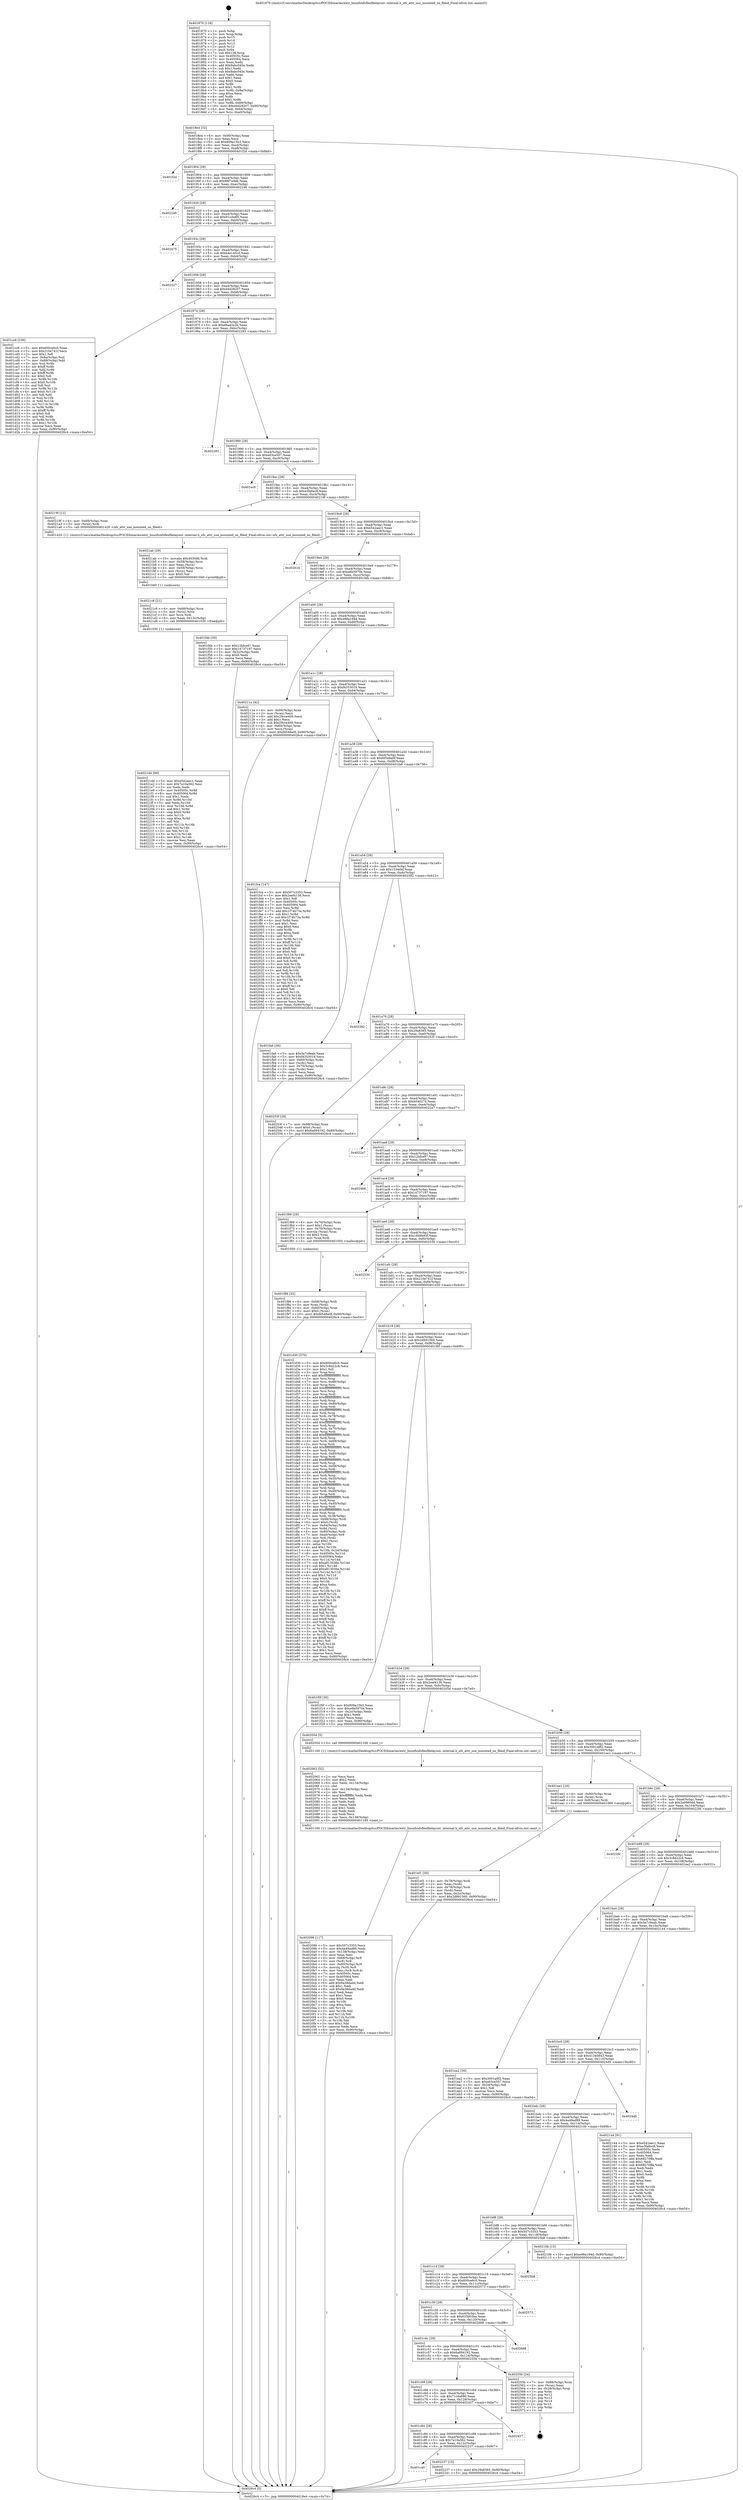digraph "0x401870" {
  label = "0x401870 (/mnt/c/Users/mathe/Desktop/tcc/POCII/binaries/extr_linuxfsnfsflexfilelayout..internal.h_nfs_attr_use_mounted_on_fileid_Final-ollvm.out::main(0))"
  labelloc = "t"
  node[shape=record]

  Entry [label="",width=0.3,height=0.3,shape=circle,fillcolor=black,style=filled]
  "0x4018e4" [label="{
     0x4018e4 [32]\l
     | [instrs]\l
     &nbsp;&nbsp;0x4018e4 \<+6\>: mov -0x90(%rbp),%eax\l
     &nbsp;&nbsp;0x4018ea \<+2\>: mov %eax,%ecx\l
     &nbsp;&nbsp;0x4018ec \<+6\>: sub $0x809a15b3,%ecx\l
     &nbsp;&nbsp;0x4018f2 \<+6\>: mov %eax,-0xa4(%rbp)\l
     &nbsp;&nbsp;0x4018f8 \<+6\>: mov %ecx,-0xa8(%rbp)\l
     &nbsp;&nbsp;0x4018fe \<+6\>: je 0000000000401f2d \<main+0x6bd\>\l
  }"]
  "0x401f2d" [label="{
     0x401f2d\l
  }", style=dashed]
  "0x401904" [label="{
     0x401904 [28]\l
     | [instrs]\l
     &nbsp;&nbsp;0x401904 \<+5\>: jmp 0000000000401909 \<main+0x99\>\l
     &nbsp;&nbsp;0x401909 \<+6\>: mov -0xa4(%rbp),%eax\l
     &nbsp;&nbsp;0x40190f \<+5\>: sub $0x88f7e9eb,%eax\l
     &nbsp;&nbsp;0x401914 \<+6\>: mov %eax,-0xac(%rbp)\l
     &nbsp;&nbsp;0x40191a \<+6\>: je 0000000000402246 \<main+0x9d6\>\l
  }"]
  Exit [label="",width=0.3,height=0.3,shape=circle,fillcolor=black,style=filled,peripheries=2]
  "0x402246" [label="{
     0x402246\l
  }", style=dashed]
  "0x401920" [label="{
     0x401920 [28]\l
     | [instrs]\l
     &nbsp;&nbsp;0x401920 \<+5\>: jmp 0000000000401925 \<main+0xb5\>\l
     &nbsp;&nbsp;0x401925 \<+6\>: mov -0xa4(%rbp),%eax\l
     &nbsp;&nbsp;0x40192b \<+5\>: sub $0x91ccbdf5,%eax\l
     &nbsp;&nbsp;0x401930 \<+6\>: mov %eax,-0xb0(%rbp)\l
     &nbsp;&nbsp;0x401936 \<+6\>: je 0000000000402475 \<main+0xc05\>\l
  }"]
  "0x401ca0" [label="{
     0x401ca0\l
  }", style=dashed]
  "0x402475" [label="{
     0x402475\l
  }", style=dashed]
  "0x40193c" [label="{
     0x40193c [28]\l
     | [instrs]\l
     &nbsp;&nbsp;0x40193c \<+5\>: jmp 0000000000401941 \<main+0xd1\>\l
     &nbsp;&nbsp;0x401941 \<+6\>: mov -0xa4(%rbp),%eax\l
     &nbsp;&nbsp;0x401947 \<+5\>: sub $0xb4e145cd,%eax\l
     &nbsp;&nbsp;0x40194c \<+6\>: mov %eax,-0xb4(%rbp)\l
     &nbsp;&nbsp;0x401952 \<+6\>: je 0000000000402327 \<main+0xab7\>\l
  }"]
  "0x402237" [label="{
     0x402237 [15]\l
     | [instrs]\l
     &nbsp;&nbsp;0x402237 \<+10\>: movl $0x29a8365,-0x90(%rbp)\l
     &nbsp;&nbsp;0x402241 \<+5\>: jmp 00000000004026c4 \<main+0xe54\>\l
  }"]
  "0x402327" [label="{
     0x402327\l
  }", style=dashed]
  "0x401958" [label="{
     0x401958 [28]\l
     | [instrs]\l
     &nbsp;&nbsp;0x401958 \<+5\>: jmp 000000000040195d \<main+0xed\>\l
     &nbsp;&nbsp;0x40195d \<+6\>: mov -0xa4(%rbp),%eax\l
     &nbsp;&nbsp;0x401963 \<+5\>: sub $0xd4d28207,%eax\l
     &nbsp;&nbsp;0x401968 \<+6\>: mov %eax,-0xb8(%rbp)\l
     &nbsp;&nbsp;0x40196e \<+6\>: je 0000000000401cc6 \<main+0x456\>\l
  }"]
  "0x401c84" [label="{
     0x401c84 [28]\l
     | [instrs]\l
     &nbsp;&nbsp;0x401c84 \<+5\>: jmp 0000000000401c89 \<main+0x419\>\l
     &nbsp;&nbsp;0x401c89 \<+6\>: mov -0xa4(%rbp),%eax\l
     &nbsp;&nbsp;0x401c8f \<+5\>: sub $0x7a10a562,%eax\l
     &nbsp;&nbsp;0x401c94 \<+6\>: mov %eax,-0x12c(%rbp)\l
     &nbsp;&nbsp;0x401c9a \<+6\>: je 0000000000402237 \<main+0x9c7\>\l
  }"]
  "0x401cc6" [label="{
     0x401cc6 [106]\l
     | [instrs]\l
     &nbsp;&nbsp;0x401cc6 \<+5\>: mov $0x600ce6c0,%eax\l
     &nbsp;&nbsp;0x401ccb \<+5\>: mov $0x210e741f,%ecx\l
     &nbsp;&nbsp;0x401cd0 \<+2\>: mov $0x1,%dl\l
     &nbsp;&nbsp;0x401cd2 \<+7\>: mov -0x8a(%rbp),%sil\l
     &nbsp;&nbsp;0x401cd9 \<+7\>: mov -0x89(%rbp),%dil\l
     &nbsp;&nbsp;0x401ce0 \<+3\>: mov %sil,%r8b\l
     &nbsp;&nbsp;0x401ce3 \<+4\>: xor $0xff,%r8b\l
     &nbsp;&nbsp;0x401ce7 \<+3\>: mov %dil,%r9b\l
     &nbsp;&nbsp;0x401cea \<+4\>: xor $0xff,%r9b\l
     &nbsp;&nbsp;0x401cee \<+3\>: xor $0x0,%dl\l
     &nbsp;&nbsp;0x401cf1 \<+3\>: mov %r8b,%r10b\l
     &nbsp;&nbsp;0x401cf4 \<+4\>: and $0x0,%r10b\l
     &nbsp;&nbsp;0x401cf8 \<+3\>: and %dl,%sil\l
     &nbsp;&nbsp;0x401cfb \<+3\>: mov %r9b,%r11b\l
     &nbsp;&nbsp;0x401cfe \<+4\>: and $0x0,%r11b\l
     &nbsp;&nbsp;0x401d02 \<+3\>: and %dl,%dil\l
     &nbsp;&nbsp;0x401d05 \<+3\>: or %sil,%r10b\l
     &nbsp;&nbsp;0x401d08 \<+3\>: or %dil,%r11b\l
     &nbsp;&nbsp;0x401d0b \<+3\>: xor %r11b,%r10b\l
     &nbsp;&nbsp;0x401d0e \<+3\>: or %r9b,%r8b\l
     &nbsp;&nbsp;0x401d11 \<+4\>: xor $0xff,%r8b\l
     &nbsp;&nbsp;0x401d15 \<+3\>: or $0x0,%dl\l
     &nbsp;&nbsp;0x401d18 \<+3\>: and %dl,%r8b\l
     &nbsp;&nbsp;0x401d1b \<+3\>: or %r8b,%r10b\l
     &nbsp;&nbsp;0x401d1e \<+4\>: test $0x1,%r10b\l
     &nbsp;&nbsp;0x401d22 \<+3\>: cmovne %ecx,%eax\l
     &nbsp;&nbsp;0x401d25 \<+6\>: mov %eax,-0x90(%rbp)\l
     &nbsp;&nbsp;0x401d2b \<+5\>: jmp 00000000004026c4 \<main+0xe54\>\l
  }"]
  "0x401974" [label="{
     0x401974 [28]\l
     | [instrs]\l
     &nbsp;&nbsp;0x401974 \<+5\>: jmp 0000000000401979 \<main+0x109\>\l
     &nbsp;&nbsp;0x401979 \<+6\>: mov -0xa4(%rbp),%eax\l
     &nbsp;&nbsp;0x40197f \<+5\>: sub $0xd8ad2e2b,%eax\l
     &nbsp;&nbsp;0x401984 \<+6\>: mov %eax,-0xbc(%rbp)\l
     &nbsp;&nbsp;0x40198a \<+6\>: je 0000000000402283 \<main+0xa13\>\l
  }"]
  "0x4026c4" [label="{
     0x4026c4 [5]\l
     | [instrs]\l
     &nbsp;&nbsp;0x4026c4 \<+5\>: jmp 00000000004018e4 \<main+0x74\>\l
  }"]
  "0x401870" [label="{
     0x401870 [116]\l
     | [instrs]\l
     &nbsp;&nbsp;0x401870 \<+1\>: push %rbp\l
     &nbsp;&nbsp;0x401871 \<+3\>: mov %rsp,%rbp\l
     &nbsp;&nbsp;0x401874 \<+2\>: push %r15\l
     &nbsp;&nbsp;0x401876 \<+2\>: push %r14\l
     &nbsp;&nbsp;0x401878 \<+2\>: push %r13\l
     &nbsp;&nbsp;0x40187a \<+2\>: push %r12\l
     &nbsp;&nbsp;0x40187c \<+1\>: push %rbx\l
     &nbsp;&nbsp;0x40187d \<+7\>: sub $0x138,%rsp\l
     &nbsp;&nbsp;0x401884 \<+7\>: mov 0x40505c,%eax\l
     &nbsp;&nbsp;0x40188b \<+7\>: mov 0x405064,%ecx\l
     &nbsp;&nbsp;0x401892 \<+2\>: mov %eax,%edx\l
     &nbsp;&nbsp;0x401894 \<+6\>: add $0x9abc045e,%edx\l
     &nbsp;&nbsp;0x40189a \<+3\>: sub $0x1,%edx\l
     &nbsp;&nbsp;0x40189d \<+6\>: sub $0x9abc045e,%edx\l
     &nbsp;&nbsp;0x4018a3 \<+3\>: imul %edx,%eax\l
     &nbsp;&nbsp;0x4018a6 \<+3\>: and $0x1,%eax\l
     &nbsp;&nbsp;0x4018a9 \<+3\>: cmp $0x0,%eax\l
     &nbsp;&nbsp;0x4018ac \<+4\>: sete %r8b\l
     &nbsp;&nbsp;0x4018b0 \<+4\>: and $0x1,%r8b\l
     &nbsp;&nbsp;0x4018b4 \<+7\>: mov %r8b,-0x8a(%rbp)\l
     &nbsp;&nbsp;0x4018bb \<+3\>: cmp $0xa,%ecx\l
     &nbsp;&nbsp;0x4018be \<+4\>: setl %r8b\l
     &nbsp;&nbsp;0x4018c2 \<+4\>: and $0x1,%r8b\l
     &nbsp;&nbsp;0x4018c6 \<+7\>: mov %r8b,-0x89(%rbp)\l
     &nbsp;&nbsp;0x4018cd \<+10\>: movl $0xd4d28207,-0x90(%rbp)\l
     &nbsp;&nbsp;0x4018d7 \<+6\>: mov %edi,-0x94(%rbp)\l
     &nbsp;&nbsp;0x4018dd \<+7\>: mov %rsi,-0xa0(%rbp)\l
  }"]
  "0x402457" [label="{
     0x402457\l
  }", style=dashed]
  "0x402283" [label="{
     0x402283\l
  }", style=dashed]
  "0x401990" [label="{
     0x401990 [28]\l
     | [instrs]\l
     &nbsp;&nbsp;0x401990 \<+5\>: jmp 0000000000401995 \<main+0x125\>\l
     &nbsp;&nbsp;0x401995 \<+6\>: mov -0xa4(%rbp),%eax\l
     &nbsp;&nbsp;0x40199b \<+5\>: sub $0xe03ce507,%eax\l
     &nbsp;&nbsp;0x4019a0 \<+6\>: mov %eax,-0xc0(%rbp)\l
     &nbsp;&nbsp;0x4019a6 \<+6\>: je 0000000000401ec0 \<main+0x650\>\l
  }"]
  "0x401c68" [label="{
     0x401c68 [28]\l
     | [instrs]\l
     &nbsp;&nbsp;0x401c68 \<+5\>: jmp 0000000000401c6d \<main+0x3fd\>\l
     &nbsp;&nbsp;0x401c6d \<+6\>: mov -0xa4(%rbp),%eax\l
     &nbsp;&nbsp;0x401c73 \<+5\>: sub $0x71cda690,%eax\l
     &nbsp;&nbsp;0x401c78 \<+6\>: mov %eax,-0x128(%rbp)\l
     &nbsp;&nbsp;0x401c7e \<+6\>: je 0000000000402457 \<main+0xbe7\>\l
  }"]
  "0x401ec0" [label="{
     0x401ec0\l
  }", style=dashed]
  "0x4019ac" [label="{
     0x4019ac [28]\l
     | [instrs]\l
     &nbsp;&nbsp;0x4019ac \<+5\>: jmp 00000000004019b1 \<main+0x141\>\l
     &nbsp;&nbsp;0x4019b1 \<+6\>: mov -0xa4(%rbp),%eax\l
     &nbsp;&nbsp;0x4019b7 \<+5\>: sub $0xe3fa6ec8,%eax\l
     &nbsp;&nbsp;0x4019bc \<+6\>: mov %eax,-0xc4(%rbp)\l
     &nbsp;&nbsp;0x4019c2 \<+6\>: je 000000000040219f \<main+0x92f\>\l
  }"]
  "0x40255b" [label="{
     0x40255b [24]\l
     | [instrs]\l
     &nbsp;&nbsp;0x40255b \<+7\>: mov -0x88(%rbp),%rax\l
     &nbsp;&nbsp;0x402562 \<+2\>: mov (%rax),%eax\l
     &nbsp;&nbsp;0x402564 \<+4\>: lea -0x28(%rbp),%rsp\l
     &nbsp;&nbsp;0x402568 \<+1\>: pop %rbx\l
     &nbsp;&nbsp;0x402569 \<+2\>: pop %r12\l
     &nbsp;&nbsp;0x40256b \<+2\>: pop %r13\l
     &nbsp;&nbsp;0x40256d \<+2\>: pop %r14\l
     &nbsp;&nbsp;0x40256f \<+2\>: pop %r15\l
     &nbsp;&nbsp;0x402571 \<+1\>: pop %rbp\l
     &nbsp;&nbsp;0x402572 \<+1\>: ret\l
  }"]
  "0x40219f" [label="{
     0x40219f [12]\l
     | [instrs]\l
     &nbsp;&nbsp;0x40219f \<+4\>: mov -0x68(%rbp),%rax\l
     &nbsp;&nbsp;0x4021a3 \<+3\>: mov (%rax),%rdi\l
     &nbsp;&nbsp;0x4021a6 \<+5\>: call 0000000000401420 \<nfs_attr_use_mounted_on_fileid\>\l
     | [calls]\l
     &nbsp;&nbsp;0x401420 \{1\} (/mnt/c/Users/mathe/Desktop/tcc/POCII/binaries/extr_linuxfsnfsflexfilelayout..internal.h_nfs_attr_use_mounted_on_fileid_Final-ollvm.out::nfs_attr_use_mounted_on_fileid)\l
  }"]
  "0x4019c8" [label="{
     0x4019c8 [28]\l
     | [instrs]\l
     &nbsp;&nbsp;0x4019c8 \<+5\>: jmp 00000000004019cd \<main+0x15d\>\l
     &nbsp;&nbsp;0x4019cd \<+6\>: mov -0xa4(%rbp),%eax\l
     &nbsp;&nbsp;0x4019d3 \<+5\>: sub $0xe542aec1,%eax\l
     &nbsp;&nbsp;0x4019d8 \<+6\>: mov %eax,-0xc8(%rbp)\l
     &nbsp;&nbsp;0x4019de \<+6\>: je 000000000040261b \<main+0xdab\>\l
  }"]
  "0x401c4c" [label="{
     0x401c4c [28]\l
     | [instrs]\l
     &nbsp;&nbsp;0x401c4c \<+5\>: jmp 0000000000401c51 \<main+0x3e1\>\l
     &nbsp;&nbsp;0x401c51 \<+6\>: mov -0xa4(%rbp),%eax\l
     &nbsp;&nbsp;0x401c57 \<+5\>: sub $0x6a694192,%eax\l
     &nbsp;&nbsp;0x401c5c \<+6\>: mov %eax,-0x124(%rbp)\l
     &nbsp;&nbsp;0x401c62 \<+6\>: je 000000000040255b \<main+0xceb\>\l
  }"]
  "0x40261b" [label="{
     0x40261b\l
  }", style=dashed]
  "0x4019e4" [label="{
     0x4019e4 [28]\l
     | [instrs]\l
     &nbsp;&nbsp;0x4019e4 \<+5\>: jmp 00000000004019e9 \<main+0x179\>\l
     &nbsp;&nbsp;0x4019e9 \<+6\>: mov -0xa4(%rbp),%eax\l
     &nbsp;&nbsp;0x4019ef \<+5\>: sub $0xe6b5970e,%eax\l
     &nbsp;&nbsp;0x4019f4 \<+6\>: mov %eax,-0xcc(%rbp)\l
     &nbsp;&nbsp;0x4019fa \<+6\>: je 0000000000401f4b \<main+0x6db\>\l
  }"]
  "0x402668" [label="{
     0x402668\l
  }", style=dashed]
  "0x401f4b" [label="{
     0x401f4b [30]\l
     | [instrs]\l
     &nbsp;&nbsp;0x401f4b \<+5\>: mov $0x12bfce97,%eax\l
     &nbsp;&nbsp;0x401f50 \<+5\>: mov $0x14737197,%ecx\l
     &nbsp;&nbsp;0x401f55 \<+3\>: mov -0x2c(%rbp),%edx\l
     &nbsp;&nbsp;0x401f58 \<+3\>: cmp $0x0,%edx\l
     &nbsp;&nbsp;0x401f5b \<+3\>: cmove %ecx,%eax\l
     &nbsp;&nbsp;0x401f5e \<+6\>: mov %eax,-0x90(%rbp)\l
     &nbsp;&nbsp;0x401f64 \<+5\>: jmp 00000000004026c4 \<main+0xe54\>\l
  }"]
  "0x401a00" [label="{
     0x401a00 [28]\l
     | [instrs]\l
     &nbsp;&nbsp;0x401a00 \<+5\>: jmp 0000000000401a05 \<main+0x195\>\l
     &nbsp;&nbsp;0x401a05 \<+6\>: mov -0xa4(%rbp),%eax\l
     &nbsp;&nbsp;0x401a0b \<+5\>: sub $0xe98a194d,%eax\l
     &nbsp;&nbsp;0x401a10 \<+6\>: mov %eax,-0xd0(%rbp)\l
     &nbsp;&nbsp;0x401a16 \<+6\>: je 000000000040211a \<main+0x8aa\>\l
  }"]
  "0x401c30" [label="{
     0x401c30 [28]\l
     | [instrs]\l
     &nbsp;&nbsp;0x401c30 \<+5\>: jmp 0000000000401c35 \<main+0x3c5\>\l
     &nbsp;&nbsp;0x401c35 \<+6\>: mov -0xa4(%rbp),%eax\l
     &nbsp;&nbsp;0x401c3b \<+5\>: sub $0x633d03ea,%eax\l
     &nbsp;&nbsp;0x401c40 \<+6\>: mov %eax,-0x120(%rbp)\l
     &nbsp;&nbsp;0x401c46 \<+6\>: je 0000000000402668 \<main+0xdf8\>\l
  }"]
  "0x40211a" [label="{
     0x40211a [42]\l
     | [instrs]\l
     &nbsp;&nbsp;0x40211a \<+4\>: mov -0x60(%rbp),%rax\l
     &nbsp;&nbsp;0x40211e \<+2\>: mov (%rax),%ecx\l
     &nbsp;&nbsp;0x402120 \<+6\>: add $0x29cce409,%ecx\l
     &nbsp;&nbsp;0x402126 \<+3\>: add $0x1,%ecx\l
     &nbsp;&nbsp;0x402129 \<+6\>: sub $0x29cce409,%ecx\l
     &nbsp;&nbsp;0x40212f \<+4\>: mov -0x60(%rbp),%rax\l
     &nbsp;&nbsp;0x402133 \<+2\>: mov %ecx,(%rax)\l
     &nbsp;&nbsp;0x402135 \<+10\>: movl $0xfd548a0f,-0x90(%rbp)\l
     &nbsp;&nbsp;0x40213f \<+5\>: jmp 00000000004026c4 \<main+0xe54\>\l
  }"]
  "0x401a1c" [label="{
     0x401a1c [28]\l
     | [instrs]\l
     &nbsp;&nbsp;0x401a1c \<+5\>: jmp 0000000000401a21 \<main+0x1b1\>\l
     &nbsp;&nbsp;0x401a21 \<+6\>: mov -0xa4(%rbp),%eax\l
     &nbsp;&nbsp;0x401a27 \<+5\>: sub $0xf4353019,%eax\l
     &nbsp;&nbsp;0x401a2c \<+6\>: mov %eax,-0xd4(%rbp)\l
     &nbsp;&nbsp;0x401a32 \<+6\>: je 0000000000401fca \<main+0x75a\>\l
  }"]
  "0x402573" [label="{
     0x402573\l
  }", style=dashed]
  "0x401fca" [label="{
     0x401fca [147]\l
     | [instrs]\l
     &nbsp;&nbsp;0x401fca \<+5\>: mov $0x507c3353,%eax\l
     &nbsp;&nbsp;0x401fcf \<+5\>: mov $0x2eef4136,%ecx\l
     &nbsp;&nbsp;0x401fd4 \<+2\>: mov $0x1,%dl\l
     &nbsp;&nbsp;0x401fd6 \<+7\>: mov 0x40505c,%esi\l
     &nbsp;&nbsp;0x401fdd \<+7\>: mov 0x405064,%edi\l
     &nbsp;&nbsp;0x401fe4 \<+3\>: mov %esi,%r8d\l
     &nbsp;&nbsp;0x401fe7 \<+7\>: add $0x1f74b73a,%r8d\l
     &nbsp;&nbsp;0x401fee \<+4\>: sub $0x1,%r8d\l
     &nbsp;&nbsp;0x401ff2 \<+7\>: sub $0x1f74b73a,%r8d\l
     &nbsp;&nbsp;0x401ff9 \<+4\>: imul %r8d,%esi\l
     &nbsp;&nbsp;0x401ffd \<+3\>: and $0x1,%esi\l
     &nbsp;&nbsp;0x402000 \<+3\>: cmp $0x0,%esi\l
     &nbsp;&nbsp;0x402003 \<+4\>: sete %r9b\l
     &nbsp;&nbsp;0x402007 \<+3\>: cmp $0xa,%edi\l
     &nbsp;&nbsp;0x40200a \<+4\>: setl %r10b\l
     &nbsp;&nbsp;0x40200e \<+3\>: mov %r9b,%r11b\l
     &nbsp;&nbsp;0x402011 \<+4\>: xor $0xff,%r11b\l
     &nbsp;&nbsp;0x402015 \<+3\>: mov %r10b,%bl\l
     &nbsp;&nbsp;0x402018 \<+3\>: xor $0xff,%bl\l
     &nbsp;&nbsp;0x40201b \<+3\>: xor $0x0,%dl\l
     &nbsp;&nbsp;0x40201e \<+3\>: mov %r11b,%r14b\l
     &nbsp;&nbsp;0x402021 \<+4\>: and $0x0,%r14b\l
     &nbsp;&nbsp;0x402025 \<+3\>: and %dl,%r9b\l
     &nbsp;&nbsp;0x402028 \<+3\>: mov %bl,%r15b\l
     &nbsp;&nbsp;0x40202b \<+4\>: and $0x0,%r15b\l
     &nbsp;&nbsp;0x40202f \<+3\>: and %dl,%r10b\l
     &nbsp;&nbsp;0x402032 \<+3\>: or %r9b,%r14b\l
     &nbsp;&nbsp;0x402035 \<+3\>: or %r10b,%r15b\l
     &nbsp;&nbsp;0x402038 \<+3\>: xor %r15b,%r14b\l
     &nbsp;&nbsp;0x40203b \<+3\>: or %bl,%r11b\l
     &nbsp;&nbsp;0x40203e \<+4\>: xor $0xff,%r11b\l
     &nbsp;&nbsp;0x402042 \<+3\>: or $0x0,%dl\l
     &nbsp;&nbsp;0x402045 \<+3\>: and %dl,%r11b\l
     &nbsp;&nbsp;0x402048 \<+3\>: or %r11b,%r14b\l
     &nbsp;&nbsp;0x40204b \<+4\>: test $0x1,%r14b\l
     &nbsp;&nbsp;0x40204f \<+3\>: cmovne %ecx,%eax\l
     &nbsp;&nbsp;0x402052 \<+6\>: mov %eax,-0x90(%rbp)\l
     &nbsp;&nbsp;0x402058 \<+5\>: jmp 00000000004026c4 \<main+0xe54\>\l
  }"]
  "0x401a38" [label="{
     0x401a38 [28]\l
     | [instrs]\l
     &nbsp;&nbsp;0x401a38 \<+5\>: jmp 0000000000401a3d \<main+0x1cd\>\l
     &nbsp;&nbsp;0x401a3d \<+6\>: mov -0xa4(%rbp),%eax\l
     &nbsp;&nbsp;0x401a43 \<+5\>: sub $0xfd548a0f,%eax\l
     &nbsp;&nbsp;0x401a48 \<+6\>: mov %eax,-0xd8(%rbp)\l
     &nbsp;&nbsp;0x401a4e \<+6\>: je 0000000000401fa6 \<main+0x736\>\l
  }"]
  "0x401c14" [label="{
     0x401c14 [28]\l
     | [instrs]\l
     &nbsp;&nbsp;0x401c14 \<+5\>: jmp 0000000000401c19 \<main+0x3a9\>\l
     &nbsp;&nbsp;0x401c19 \<+6\>: mov -0xa4(%rbp),%eax\l
     &nbsp;&nbsp;0x401c1f \<+5\>: sub $0x600ce6c0,%eax\l
     &nbsp;&nbsp;0x401c24 \<+6\>: mov %eax,-0x11c(%rbp)\l
     &nbsp;&nbsp;0x401c2a \<+6\>: je 0000000000402573 \<main+0xd03\>\l
  }"]
  "0x401fa6" [label="{
     0x401fa6 [36]\l
     | [instrs]\l
     &nbsp;&nbsp;0x401fa6 \<+5\>: mov $0x3e7c9eab,%eax\l
     &nbsp;&nbsp;0x401fab \<+5\>: mov $0xf4353019,%ecx\l
     &nbsp;&nbsp;0x401fb0 \<+4\>: mov -0x60(%rbp),%rdx\l
     &nbsp;&nbsp;0x401fb4 \<+2\>: mov (%rdx),%esi\l
     &nbsp;&nbsp;0x401fb6 \<+4\>: mov -0x70(%rbp),%rdx\l
     &nbsp;&nbsp;0x401fba \<+2\>: cmp (%rdx),%esi\l
     &nbsp;&nbsp;0x401fbc \<+3\>: cmovl %ecx,%eax\l
     &nbsp;&nbsp;0x401fbf \<+6\>: mov %eax,-0x90(%rbp)\l
     &nbsp;&nbsp;0x401fc5 \<+5\>: jmp 00000000004026c4 \<main+0xe54\>\l
  }"]
  "0x401a54" [label="{
     0x401a54 [28]\l
     | [instrs]\l
     &nbsp;&nbsp;0x401a54 \<+5\>: jmp 0000000000401a59 \<main+0x1e9\>\l
     &nbsp;&nbsp;0x401a59 \<+6\>: mov -0xa4(%rbp),%eax\l
     &nbsp;&nbsp;0x401a5f \<+5\>: sub $0x1534d4f,%eax\l
     &nbsp;&nbsp;0x401a64 \<+6\>: mov %eax,-0xdc(%rbp)\l
     &nbsp;&nbsp;0x401a6a \<+6\>: je 0000000000402382 \<main+0xb12\>\l
  }"]
  "0x4025b8" [label="{
     0x4025b8\l
  }", style=dashed]
  "0x402382" [label="{
     0x402382\l
  }", style=dashed]
  "0x401a70" [label="{
     0x401a70 [28]\l
     | [instrs]\l
     &nbsp;&nbsp;0x401a70 \<+5\>: jmp 0000000000401a75 \<main+0x205\>\l
     &nbsp;&nbsp;0x401a75 \<+6\>: mov -0xa4(%rbp),%eax\l
     &nbsp;&nbsp;0x401a7b \<+5\>: sub $0x29a8365,%eax\l
     &nbsp;&nbsp;0x401a80 \<+6\>: mov %eax,-0xe0(%rbp)\l
     &nbsp;&nbsp;0x401a86 \<+6\>: je 000000000040253f \<main+0xccf\>\l
  }"]
  "0x4021dd" [label="{
     0x4021dd [90]\l
     | [instrs]\l
     &nbsp;&nbsp;0x4021dd \<+5\>: mov $0xe542aec1,%eax\l
     &nbsp;&nbsp;0x4021e2 \<+5\>: mov $0x7a10a562,%esi\l
     &nbsp;&nbsp;0x4021e7 \<+2\>: xor %edx,%edx\l
     &nbsp;&nbsp;0x4021e9 \<+8\>: mov 0x40505c,%r8d\l
     &nbsp;&nbsp;0x4021f1 \<+8\>: mov 0x405064,%r9d\l
     &nbsp;&nbsp;0x4021f9 \<+3\>: sub $0x1,%edx\l
     &nbsp;&nbsp;0x4021fc \<+3\>: mov %r8d,%r10d\l
     &nbsp;&nbsp;0x4021ff \<+3\>: add %edx,%r10d\l
     &nbsp;&nbsp;0x402202 \<+4\>: imul %r10d,%r8d\l
     &nbsp;&nbsp;0x402206 \<+4\>: and $0x1,%r8d\l
     &nbsp;&nbsp;0x40220a \<+4\>: cmp $0x0,%r8d\l
     &nbsp;&nbsp;0x40220e \<+4\>: sete %r11b\l
     &nbsp;&nbsp;0x402212 \<+4\>: cmp $0xa,%r9d\l
     &nbsp;&nbsp;0x402216 \<+3\>: setl %bl\l
     &nbsp;&nbsp;0x402219 \<+3\>: mov %r11b,%r14b\l
     &nbsp;&nbsp;0x40221c \<+3\>: and %bl,%r14b\l
     &nbsp;&nbsp;0x40221f \<+3\>: xor %bl,%r11b\l
     &nbsp;&nbsp;0x402222 \<+3\>: or %r11b,%r14b\l
     &nbsp;&nbsp;0x402225 \<+4\>: test $0x1,%r14b\l
     &nbsp;&nbsp;0x402229 \<+3\>: cmovne %esi,%eax\l
     &nbsp;&nbsp;0x40222c \<+6\>: mov %eax,-0x90(%rbp)\l
     &nbsp;&nbsp;0x402232 \<+5\>: jmp 00000000004026c4 \<main+0xe54\>\l
  }"]
  "0x40253f" [label="{
     0x40253f [28]\l
     | [instrs]\l
     &nbsp;&nbsp;0x40253f \<+7\>: mov -0x88(%rbp),%rax\l
     &nbsp;&nbsp;0x402546 \<+6\>: movl $0x0,(%rax)\l
     &nbsp;&nbsp;0x40254c \<+10\>: movl $0x6a694192,-0x90(%rbp)\l
     &nbsp;&nbsp;0x402556 \<+5\>: jmp 00000000004026c4 \<main+0xe54\>\l
  }"]
  "0x401a8c" [label="{
     0x401a8c [28]\l
     | [instrs]\l
     &nbsp;&nbsp;0x401a8c \<+5\>: jmp 0000000000401a91 \<main+0x221\>\l
     &nbsp;&nbsp;0x401a91 \<+6\>: mov -0xa4(%rbp),%eax\l
     &nbsp;&nbsp;0x401a97 \<+5\>: sub $0xb040274,%eax\l
     &nbsp;&nbsp;0x401a9c \<+6\>: mov %eax,-0xe4(%rbp)\l
     &nbsp;&nbsp;0x401aa2 \<+6\>: je 00000000004022a7 \<main+0xa37\>\l
  }"]
  "0x4021c8" [label="{
     0x4021c8 [21]\l
     | [instrs]\l
     &nbsp;&nbsp;0x4021c8 \<+4\>: mov -0x68(%rbp),%rcx\l
     &nbsp;&nbsp;0x4021cc \<+3\>: mov (%rcx),%rcx\l
     &nbsp;&nbsp;0x4021cf \<+3\>: mov %rcx,%rdi\l
     &nbsp;&nbsp;0x4021d2 \<+6\>: mov %eax,-0x13c(%rbp)\l
     &nbsp;&nbsp;0x4021d8 \<+5\>: call 0000000000401030 \<free@plt\>\l
     | [calls]\l
     &nbsp;&nbsp;0x401030 \{1\} (unknown)\l
  }"]
  "0x4022a7" [label="{
     0x4022a7\l
  }", style=dashed]
  "0x401aa8" [label="{
     0x401aa8 [28]\l
     | [instrs]\l
     &nbsp;&nbsp;0x401aa8 \<+5\>: jmp 0000000000401aad \<main+0x23d\>\l
     &nbsp;&nbsp;0x401aad \<+6\>: mov -0xa4(%rbp),%eax\l
     &nbsp;&nbsp;0x401ab3 \<+5\>: sub $0x12bfce97,%eax\l
     &nbsp;&nbsp;0x401ab8 \<+6\>: mov %eax,-0xe8(%rbp)\l
     &nbsp;&nbsp;0x401abe \<+6\>: je 0000000000402466 \<main+0xbf6\>\l
  }"]
  "0x4021ab" [label="{
     0x4021ab [29]\l
     | [instrs]\l
     &nbsp;&nbsp;0x4021ab \<+10\>: movabs $0x4030d6,%rdi\l
     &nbsp;&nbsp;0x4021b5 \<+4\>: mov -0x58(%rbp),%rcx\l
     &nbsp;&nbsp;0x4021b9 \<+2\>: mov %eax,(%rcx)\l
     &nbsp;&nbsp;0x4021bb \<+4\>: mov -0x58(%rbp),%rcx\l
     &nbsp;&nbsp;0x4021bf \<+2\>: mov (%rcx),%esi\l
     &nbsp;&nbsp;0x4021c1 \<+2\>: mov $0x0,%al\l
     &nbsp;&nbsp;0x4021c3 \<+5\>: call 0000000000401040 \<printf@plt\>\l
     | [calls]\l
     &nbsp;&nbsp;0x401040 \{1\} (unknown)\l
  }"]
  "0x402466" [label="{
     0x402466\l
  }", style=dashed]
  "0x401ac4" [label="{
     0x401ac4 [28]\l
     | [instrs]\l
     &nbsp;&nbsp;0x401ac4 \<+5\>: jmp 0000000000401ac9 \<main+0x259\>\l
     &nbsp;&nbsp;0x401ac9 \<+6\>: mov -0xa4(%rbp),%eax\l
     &nbsp;&nbsp;0x401acf \<+5\>: sub $0x14737197,%eax\l
     &nbsp;&nbsp;0x401ad4 \<+6\>: mov %eax,-0xec(%rbp)\l
     &nbsp;&nbsp;0x401ada \<+6\>: je 0000000000401f69 \<main+0x6f9\>\l
  }"]
  "0x401bf8" [label="{
     0x401bf8 [28]\l
     | [instrs]\l
     &nbsp;&nbsp;0x401bf8 \<+5\>: jmp 0000000000401bfd \<main+0x38d\>\l
     &nbsp;&nbsp;0x401bfd \<+6\>: mov -0xa4(%rbp),%eax\l
     &nbsp;&nbsp;0x401c03 \<+5\>: sub $0x507c3353,%eax\l
     &nbsp;&nbsp;0x401c08 \<+6\>: mov %eax,-0x118(%rbp)\l
     &nbsp;&nbsp;0x401c0e \<+6\>: je 00000000004025b8 \<main+0xd48\>\l
  }"]
  "0x401f69" [label="{
     0x401f69 [29]\l
     | [instrs]\l
     &nbsp;&nbsp;0x401f69 \<+4\>: mov -0x70(%rbp),%rax\l
     &nbsp;&nbsp;0x401f6d \<+6\>: movl $0x1,(%rax)\l
     &nbsp;&nbsp;0x401f73 \<+4\>: mov -0x70(%rbp),%rax\l
     &nbsp;&nbsp;0x401f77 \<+3\>: movslq (%rax),%rax\l
     &nbsp;&nbsp;0x401f7a \<+4\>: shl $0x2,%rax\l
     &nbsp;&nbsp;0x401f7e \<+3\>: mov %rax,%rdi\l
     &nbsp;&nbsp;0x401f81 \<+5\>: call 0000000000401050 \<malloc@plt\>\l
     | [calls]\l
     &nbsp;&nbsp;0x401050 \{1\} (unknown)\l
  }"]
  "0x401ae0" [label="{
     0x401ae0 [28]\l
     | [instrs]\l
     &nbsp;&nbsp;0x401ae0 \<+5\>: jmp 0000000000401ae5 \<main+0x275\>\l
     &nbsp;&nbsp;0x401ae5 \<+6\>: mov -0xa4(%rbp),%eax\l
     &nbsp;&nbsp;0x401aeb \<+5\>: sub $0x18d9b93f,%eax\l
     &nbsp;&nbsp;0x401af0 \<+6\>: mov %eax,-0xf0(%rbp)\l
     &nbsp;&nbsp;0x401af6 \<+6\>: je 0000000000402530 \<main+0xcc0\>\l
  }"]
  "0x40210b" [label="{
     0x40210b [15]\l
     | [instrs]\l
     &nbsp;&nbsp;0x40210b \<+10\>: movl $0xe98a194d,-0x90(%rbp)\l
     &nbsp;&nbsp;0x402115 \<+5\>: jmp 00000000004026c4 \<main+0xe54\>\l
  }"]
  "0x402530" [label="{
     0x402530\l
  }", style=dashed]
  "0x401afc" [label="{
     0x401afc [28]\l
     | [instrs]\l
     &nbsp;&nbsp;0x401afc \<+5\>: jmp 0000000000401b01 \<main+0x291\>\l
     &nbsp;&nbsp;0x401b01 \<+6\>: mov -0xa4(%rbp),%eax\l
     &nbsp;&nbsp;0x401b07 \<+5\>: sub $0x210e741f,%eax\l
     &nbsp;&nbsp;0x401b0c \<+6\>: mov %eax,-0xf4(%rbp)\l
     &nbsp;&nbsp;0x401b12 \<+6\>: je 0000000000401d30 \<main+0x4c0\>\l
  }"]
  "0x401bdc" [label="{
     0x401bdc [28]\l
     | [instrs]\l
     &nbsp;&nbsp;0x401bdc \<+5\>: jmp 0000000000401be1 \<main+0x371\>\l
     &nbsp;&nbsp;0x401be1 \<+6\>: mov -0xa4(%rbp),%eax\l
     &nbsp;&nbsp;0x401be7 \<+5\>: sub $0x4a49ad89,%eax\l
     &nbsp;&nbsp;0x401bec \<+6\>: mov %eax,-0x114(%rbp)\l
     &nbsp;&nbsp;0x401bf2 \<+6\>: je 000000000040210b \<main+0x89b\>\l
  }"]
  "0x401d30" [label="{
     0x401d30 [370]\l
     | [instrs]\l
     &nbsp;&nbsp;0x401d30 \<+5\>: mov $0x600ce6c0,%eax\l
     &nbsp;&nbsp;0x401d35 \<+5\>: mov $0x3c8d22c8,%ecx\l
     &nbsp;&nbsp;0x401d3a \<+2\>: mov $0x1,%dl\l
     &nbsp;&nbsp;0x401d3c \<+3\>: mov %rsp,%rsi\l
     &nbsp;&nbsp;0x401d3f \<+4\>: add $0xfffffffffffffff0,%rsi\l
     &nbsp;&nbsp;0x401d43 \<+3\>: mov %rsi,%rsp\l
     &nbsp;&nbsp;0x401d46 \<+7\>: mov %rsi,-0x88(%rbp)\l
     &nbsp;&nbsp;0x401d4d \<+3\>: mov %rsp,%rsi\l
     &nbsp;&nbsp;0x401d50 \<+4\>: add $0xfffffffffffffff0,%rsi\l
     &nbsp;&nbsp;0x401d54 \<+3\>: mov %rsi,%rsp\l
     &nbsp;&nbsp;0x401d57 \<+3\>: mov %rsp,%rdi\l
     &nbsp;&nbsp;0x401d5a \<+4\>: add $0xfffffffffffffff0,%rdi\l
     &nbsp;&nbsp;0x401d5e \<+3\>: mov %rdi,%rsp\l
     &nbsp;&nbsp;0x401d61 \<+4\>: mov %rdi,-0x80(%rbp)\l
     &nbsp;&nbsp;0x401d65 \<+3\>: mov %rsp,%rdi\l
     &nbsp;&nbsp;0x401d68 \<+4\>: add $0xfffffffffffffff0,%rdi\l
     &nbsp;&nbsp;0x401d6c \<+3\>: mov %rdi,%rsp\l
     &nbsp;&nbsp;0x401d6f \<+4\>: mov %rdi,-0x78(%rbp)\l
     &nbsp;&nbsp;0x401d73 \<+3\>: mov %rsp,%rdi\l
     &nbsp;&nbsp;0x401d76 \<+4\>: add $0xfffffffffffffff0,%rdi\l
     &nbsp;&nbsp;0x401d7a \<+3\>: mov %rdi,%rsp\l
     &nbsp;&nbsp;0x401d7d \<+4\>: mov %rdi,-0x70(%rbp)\l
     &nbsp;&nbsp;0x401d81 \<+3\>: mov %rsp,%rdi\l
     &nbsp;&nbsp;0x401d84 \<+4\>: add $0xfffffffffffffff0,%rdi\l
     &nbsp;&nbsp;0x401d88 \<+3\>: mov %rdi,%rsp\l
     &nbsp;&nbsp;0x401d8b \<+4\>: mov %rdi,-0x68(%rbp)\l
     &nbsp;&nbsp;0x401d8f \<+3\>: mov %rsp,%rdi\l
     &nbsp;&nbsp;0x401d92 \<+4\>: add $0xfffffffffffffff0,%rdi\l
     &nbsp;&nbsp;0x401d96 \<+3\>: mov %rdi,%rsp\l
     &nbsp;&nbsp;0x401d99 \<+4\>: mov %rdi,-0x60(%rbp)\l
     &nbsp;&nbsp;0x401d9d \<+3\>: mov %rsp,%rdi\l
     &nbsp;&nbsp;0x401da0 \<+4\>: add $0xfffffffffffffff0,%rdi\l
     &nbsp;&nbsp;0x401da4 \<+3\>: mov %rdi,%rsp\l
     &nbsp;&nbsp;0x401da7 \<+4\>: mov %rdi,-0x58(%rbp)\l
     &nbsp;&nbsp;0x401dab \<+3\>: mov %rsp,%rdi\l
     &nbsp;&nbsp;0x401dae \<+4\>: add $0xfffffffffffffff0,%rdi\l
     &nbsp;&nbsp;0x401db2 \<+3\>: mov %rdi,%rsp\l
     &nbsp;&nbsp;0x401db5 \<+4\>: mov %rdi,-0x50(%rbp)\l
     &nbsp;&nbsp;0x401db9 \<+3\>: mov %rsp,%rdi\l
     &nbsp;&nbsp;0x401dbc \<+4\>: add $0xfffffffffffffff0,%rdi\l
     &nbsp;&nbsp;0x401dc0 \<+3\>: mov %rdi,%rsp\l
     &nbsp;&nbsp;0x401dc3 \<+4\>: mov %rdi,-0x48(%rbp)\l
     &nbsp;&nbsp;0x401dc7 \<+3\>: mov %rsp,%rdi\l
     &nbsp;&nbsp;0x401dca \<+4\>: add $0xfffffffffffffff0,%rdi\l
     &nbsp;&nbsp;0x401dce \<+3\>: mov %rdi,%rsp\l
     &nbsp;&nbsp;0x401dd1 \<+4\>: mov %rdi,-0x40(%rbp)\l
     &nbsp;&nbsp;0x401dd5 \<+3\>: mov %rsp,%rdi\l
     &nbsp;&nbsp;0x401dd8 \<+4\>: add $0xfffffffffffffff0,%rdi\l
     &nbsp;&nbsp;0x401ddc \<+3\>: mov %rdi,%rsp\l
     &nbsp;&nbsp;0x401ddf \<+4\>: mov %rdi,-0x38(%rbp)\l
     &nbsp;&nbsp;0x401de3 \<+7\>: mov -0x88(%rbp),%rdi\l
     &nbsp;&nbsp;0x401dea \<+6\>: movl $0x0,(%rdi)\l
     &nbsp;&nbsp;0x401df0 \<+7\>: mov -0x94(%rbp),%r8d\l
     &nbsp;&nbsp;0x401df7 \<+3\>: mov %r8d,(%rsi)\l
     &nbsp;&nbsp;0x401dfa \<+4\>: mov -0x80(%rbp),%rdi\l
     &nbsp;&nbsp;0x401dfe \<+7\>: mov -0xa0(%rbp),%r9\l
     &nbsp;&nbsp;0x401e05 \<+3\>: mov %r9,(%rdi)\l
     &nbsp;&nbsp;0x401e08 \<+3\>: cmpl $0x2,(%rsi)\l
     &nbsp;&nbsp;0x401e0b \<+4\>: setne %r10b\l
     &nbsp;&nbsp;0x401e0f \<+4\>: and $0x1,%r10b\l
     &nbsp;&nbsp;0x401e13 \<+4\>: mov %r10b,-0x2d(%rbp)\l
     &nbsp;&nbsp;0x401e17 \<+8\>: mov 0x40505c,%r11d\l
     &nbsp;&nbsp;0x401e1f \<+7\>: mov 0x405064,%ebx\l
     &nbsp;&nbsp;0x401e26 \<+3\>: mov %r11d,%r14d\l
     &nbsp;&nbsp;0x401e29 \<+7\>: sub $0xa813036e,%r14d\l
     &nbsp;&nbsp;0x401e30 \<+4\>: sub $0x1,%r14d\l
     &nbsp;&nbsp;0x401e34 \<+7\>: add $0xa813036e,%r14d\l
     &nbsp;&nbsp;0x401e3b \<+4\>: imul %r14d,%r11d\l
     &nbsp;&nbsp;0x401e3f \<+4\>: and $0x1,%r11d\l
     &nbsp;&nbsp;0x401e43 \<+4\>: cmp $0x0,%r11d\l
     &nbsp;&nbsp;0x401e47 \<+4\>: sete %r10b\l
     &nbsp;&nbsp;0x401e4b \<+3\>: cmp $0xa,%ebx\l
     &nbsp;&nbsp;0x401e4e \<+4\>: setl %r15b\l
     &nbsp;&nbsp;0x401e52 \<+3\>: mov %r10b,%r12b\l
     &nbsp;&nbsp;0x401e55 \<+4\>: xor $0xff,%r12b\l
     &nbsp;&nbsp;0x401e59 \<+3\>: mov %r15b,%r13b\l
     &nbsp;&nbsp;0x401e5c \<+4\>: xor $0xff,%r13b\l
     &nbsp;&nbsp;0x401e60 \<+3\>: xor $0x1,%dl\l
     &nbsp;&nbsp;0x401e63 \<+3\>: mov %r12b,%sil\l
     &nbsp;&nbsp;0x401e66 \<+4\>: and $0xff,%sil\l
     &nbsp;&nbsp;0x401e6a \<+3\>: and %dl,%r10b\l
     &nbsp;&nbsp;0x401e6d \<+3\>: mov %r13b,%dil\l
     &nbsp;&nbsp;0x401e70 \<+4\>: and $0xff,%dil\l
     &nbsp;&nbsp;0x401e74 \<+3\>: and %dl,%r15b\l
     &nbsp;&nbsp;0x401e77 \<+3\>: or %r10b,%sil\l
     &nbsp;&nbsp;0x401e7a \<+3\>: or %r15b,%dil\l
     &nbsp;&nbsp;0x401e7d \<+3\>: xor %dil,%sil\l
     &nbsp;&nbsp;0x401e80 \<+3\>: or %r13b,%r12b\l
     &nbsp;&nbsp;0x401e83 \<+4\>: xor $0xff,%r12b\l
     &nbsp;&nbsp;0x401e87 \<+3\>: or $0x1,%dl\l
     &nbsp;&nbsp;0x401e8a \<+3\>: and %dl,%r12b\l
     &nbsp;&nbsp;0x401e8d \<+3\>: or %r12b,%sil\l
     &nbsp;&nbsp;0x401e90 \<+4\>: test $0x1,%sil\l
     &nbsp;&nbsp;0x401e94 \<+3\>: cmovne %ecx,%eax\l
     &nbsp;&nbsp;0x401e97 \<+6\>: mov %eax,-0x90(%rbp)\l
     &nbsp;&nbsp;0x401e9d \<+5\>: jmp 00000000004026c4 \<main+0xe54\>\l
  }"]
  "0x401b18" [label="{
     0x401b18 [28]\l
     | [instrs]\l
     &nbsp;&nbsp;0x401b18 \<+5\>: jmp 0000000000401b1d \<main+0x2ad\>\l
     &nbsp;&nbsp;0x401b1d \<+6\>: mov -0xa4(%rbp),%eax\l
     &nbsp;&nbsp;0x401b23 \<+5\>: sub $0x2d991560,%eax\l
     &nbsp;&nbsp;0x401b28 \<+6\>: mov %eax,-0xf8(%rbp)\l
     &nbsp;&nbsp;0x401b2e \<+6\>: je 0000000000401f0f \<main+0x69f\>\l
  }"]
  "0x4024d0" [label="{
     0x4024d0\l
  }", style=dashed]
  "0x401bc0" [label="{
     0x401bc0 [28]\l
     | [instrs]\l
     &nbsp;&nbsp;0x401bc0 \<+5\>: jmp 0000000000401bc5 \<main+0x355\>\l
     &nbsp;&nbsp;0x401bc5 \<+6\>: mov -0xa4(%rbp),%eax\l
     &nbsp;&nbsp;0x401bcb \<+5\>: sub $0x41340843,%eax\l
     &nbsp;&nbsp;0x401bd0 \<+6\>: mov %eax,-0x110(%rbp)\l
     &nbsp;&nbsp;0x401bd6 \<+6\>: je 00000000004024d0 \<main+0xc60\>\l
  }"]
  "0x401f0f" [label="{
     0x401f0f [30]\l
     | [instrs]\l
     &nbsp;&nbsp;0x401f0f \<+5\>: mov $0x809a15b3,%eax\l
     &nbsp;&nbsp;0x401f14 \<+5\>: mov $0xe6b5970e,%ecx\l
     &nbsp;&nbsp;0x401f19 \<+3\>: mov -0x2c(%rbp),%edx\l
     &nbsp;&nbsp;0x401f1c \<+3\>: cmp $0x1,%edx\l
     &nbsp;&nbsp;0x401f1f \<+3\>: cmovl %ecx,%eax\l
     &nbsp;&nbsp;0x401f22 \<+6\>: mov %eax,-0x90(%rbp)\l
     &nbsp;&nbsp;0x401f28 \<+5\>: jmp 00000000004026c4 \<main+0xe54\>\l
  }"]
  "0x401b34" [label="{
     0x401b34 [28]\l
     | [instrs]\l
     &nbsp;&nbsp;0x401b34 \<+5\>: jmp 0000000000401b39 \<main+0x2c9\>\l
     &nbsp;&nbsp;0x401b39 \<+6\>: mov -0xa4(%rbp),%eax\l
     &nbsp;&nbsp;0x401b3f \<+5\>: sub $0x2eef4136,%eax\l
     &nbsp;&nbsp;0x401b44 \<+6\>: mov %eax,-0xfc(%rbp)\l
     &nbsp;&nbsp;0x401b4a \<+6\>: je 000000000040205d \<main+0x7ed\>\l
  }"]
  "0x402144" [label="{
     0x402144 [91]\l
     | [instrs]\l
     &nbsp;&nbsp;0x402144 \<+5\>: mov $0xe542aec1,%eax\l
     &nbsp;&nbsp;0x402149 \<+5\>: mov $0xe3fa6ec8,%ecx\l
     &nbsp;&nbsp;0x40214e \<+7\>: mov 0x40505c,%edx\l
     &nbsp;&nbsp;0x402155 \<+7\>: mov 0x405064,%esi\l
     &nbsp;&nbsp;0x40215c \<+2\>: mov %edx,%edi\l
     &nbsp;&nbsp;0x40215e \<+6\>: add $0x68270ffa,%edi\l
     &nbsp;&nbsp;0x402164 \<+3\>: sub $0x1,%edi\l
     &nbsp;&nbsp;0x402167 \<+6\>: sub $0x68270ffa,%edi\l
     &nbsp;&nbsp;0x40216d \<+3\>: imul %edi,%edx\l
     &nbsp;&nbsp;0x402170 \<+3\>: and $0x1,%edx\l
     &nbsp;&nbsp;0x402173 \<+3\>: cmp $0x0,%edx\l
     &nbsp;&nbsp;0x402176 \<+4\>: sete %r8b\l
     &nbsp;&nbsp;0x40217a \<+3\>: cmp $0xa,%esi\l
     &nbsp;&nbsp;0x40217d \<+4\>: setl %r9b\l
     &nbsp;&nbsp;0x402181 \<+3\>: mov %r8b,%r10b\l
     &nbsp;&nbsp;0x402184 \<+3\>: and %r9b,%r10b\l
     &nbsp;&nbsp;0x402187 \<+3\>: xor %r9b,%r8b\l
     &nbsp;&nbsp;0x40218a \<+3\>: or %r8b,%r10b\l
     &nbsp;&nbsp;0x40218d \<+4\>: test $0x1,%r10b\l
     &nbsp;&nbsp;0x402191 \<+3\>: cmovne %ecx,%eax\l
     &nbsp;&nbsp;0x402194 \<+6\>: mov %eax,-0x90(%rbp)\l
     &nbsp;&nbsp;0x40219a \<+5\>: jmp 00000000004026c4 \<main+0xe54\>\l
  }"]
  "0x40205d" [label="{
     0x40205d [5]\l
     | [instrs]\l
     &nbsp;&nbsp;0x40205d \<+5\>: call 0000000000401160 \<next_i\>\l
     | [calls]\l
     &nbsp;&nbsp;0x401160 \{1\} (/mnt/c/Users/mathe/Desktop/tcc/POCII/binaries/extr_linuxfsnfsflexfilelayout..internal.h_nfs_attr_use_mounted_on_fileid_Final-ollvm.out::next_i)\l
  }"]
  "0x401b50" [label="{
     0x401b50 [28]\l
     | [instrs]\l
     &nbsp;&nbsp;0x401b50 \<+5\>: jmp 0000000000401b55 \<main+0x2e5\>\l
     &nbsp;&nbsp;0x401b55 \<+6\>: mov -0xa4(%rbp),%eax\l
     &nbsp;&nbsp;0x401b5b \<+5\>: sub $0x3001a9f2,%eax\l
     &nbsp;&nbsp;0x401b60 \<+6\>: mov %eax,-0x100(%rbp)\l
     &nbsp;&nbsp;0x401b66 \<+6\>: je 0000000000401ee1 \<main+0x671\>\l
  }"]
  "0x402096" [label="{
     0x402096 [117]\l
     | [instrs]\l
     &nbsp;&nbsp;0x402096 \<+5\>: mov $0x507c3353,%ecx\l
     &nbsp;&nbsp;0x40209b \<+5\>: mov $0x4a49ad89,%edx\l
     &nbsp;&nbsp;0x4020a0 \<+6\>: mov -0x138(%rbp),%esi\l
     &nbsp;&nbsp;0x4020a6 \<+3\>: imul %eax,%esi\l
     &nbsp;&nbsp;0x4020a9 \<+4\>: mov -0x68(%rbp),%r8\l
     &nbsp;&nbsp;0x4020ad \<+3\>: mov (%r8),%r8\l
     &nbsp;&nbsp;0x4020b0 \<+4\>: mov -0x60(%rbp),%r9\l
     &nbsp;&nbsp;0x4020b4 \<+3\>: movslq (%r9),%r9\l
     &nbsp;&nbsp;0x4020b7 \<+4\>: mov %esi,(%r8,%r9,4)\l
     &nbsp;&nbsp;0x4020bb \<+7\>: mov 0x40505c,%eax\l
     &nbsp;&nbsp;0x4020c2 \<+7\>: mov 0x405064,%esi\l
     &nbsp;&nbsp;0x4020c9 \<+2\>: mov %eax,%edi\l
     &nbsp;&nbsp;0x4020cb \<+6\>: add $0x9a38dadd,%edi\l
     &nbsp;&nbsp;0x4020d1 \<+3\>: sub $0x1,%edi\l
     &nbsp;&nbsp;0x4020d4 \<+6\>: sub $0x9a38dadd,%edi\l
     &nbsp;&nbsp;0x4020da \<+3\>: imul %edi,%eax\l
     &nbsp;&nbsp;0x4020dd \<+3\>: and $0x1,%eax\l
     &nbsp;&nbsp;0x4020e0 \<+3\>: cmp $0x0,%eax\l
     &nbsp;&nbsp;0x4020e3 \<+4\>: sete %r10b\l
     &nbsp;&nbsp;0x4020e7 \<+3\>: cmp $0xa,%esi\l
     &nbsp;&nbsp;0x4020ea \<+4\>: setl %r11b\l
     &nbsp;&nbsp;0x4020ee \<+3\>: mov %r10b,%bl\l
     &nbsp;&nbsp;0x4020f1 \<+3\>: and %r11b,%bl\l
     &nbsp;&nbsp;0x4020f4 \<+3\>: xor %r11b,%r10b\l
     &nbsp;&nbsp;0x4020f7 \<+3\>: or %r10b,%bl\l
     &nbsp;&nbsp;0x4020fa \<+3\>: test $0x1,%bl\l
     &nbsp;&nbsp;0x4020fd \<+3\>: cmovne %edx,%ecx\l
     &nbsp;&nbsp;0x402100 \<+6\>: mov %ecx,-0x90(%rbp)\l
     &nbsp;&nbsp;0x402106 \<+5\>: jmp 00000000004026c4 \<main+0xe54\>\l
  }"]
  "0x401ee1" [label="{
     0x401ee1 [16]\l
     | [instrs]\l
     &nbsp;&nbsp;0x401ee1 \<+4\>: mov -0x80(%rbp),%rax\l
     &nbsp;&nbsp;0x401ee5 \<+3\>: mov (%rax),%rax\l
     &nbsp;&nbsp;0x401ee8 \<+4\>: mov 0x8(%rax),%rdi\l
     &nbsp;&nbsp;0x401eec \<+5\>: call 0000000000401060 \<atoi@plt\>\l
     | [calls]\l
     &nbsp;&nbsp;0x401060 \{1\} (unknown)\l
  }"]
  "0x401b6c" [label="{
     0x401b6c [28]\l
     | [instrs]\l
     &nbsp;&nbsp;0x401b6c \<+5\>: jmp 0000000000401b71 \<main+0x301\>\l
     &nbsp;&nbsp;0x401b71 \<+6\>: mov -0xa4(%rbp),%eax\l
     &nbsp;&nbsp;0x401b77 \<+5\>: sub $0x3a0980dd,%eax\l
     &nbsp;&nbsp;0x401b7c \<+6\>: mov %eax,-0x104(%rbp)\l
     &nbsp;&nbsp;0x401b82 \<+6\>: je 00000000004022fd \<main+0xa8d\>\l
  }"]
  "0x402062" [label="{
     0x402062 [52]\l
     | [instrs]\l
     &nbsp;&nbsp;0x402062 \<+2\>: xor %ecx,%ecx\l
     &nbsp;&nbsp;0x402064 \<+5\>: mov $0x2,%edx\l
     &nbsp;&nbsp;0x402069 \<+6\>: mov %edx,-0x134(%rbp)\l
     &nbsp;&nbsp;0x40206f \<+1\>: cltd\l
     &nbsp;&nbsp;0x402070 \<+6\>: mov -0x134(%rbp),%esi\l
     &nbsp;&nbsp;0x402076 \<+2\>: idiv %esi\l
     &nbsp;&nbsp;0x402078 \<+6\>: imul $0xfffffffe,%edx,%edx\l
     &nbsp;&nbsp;0x40207e \<+2\>: mov %ecx,%edi\l
     &nbsp;&nbsp;0x402080 \<+2\>: sub %edx,%edi\l
     &nbsp;&nbsp;0x402082 \<+2\>: mov %ecx,%edx\l
     &nbsp;&nbsp;0x402084 \<+3\>: sub $0x1,%edx\l
     &nbsp;&nbsp;0x402087 \<+2\>: add %edx,%edi\l
     &nbsp;&nbsp;0x402089 \<+2\>: sub %edi,%ecx\l
     &nbsp;&nbsp;0x40208b \<+6\>: mov %ecx,-0x138(%rbp)\l
     &nbsp;&nbsp;0x402091 \<+5\>: call 0000000000401160 \<next_i\>\l
     | [calls]\l
     &nbsp;&nbsp;0x401160 \{1\} (/mnt/c/Users/mathe/Desktop/tcc/POCII/binaries/extr_linuxfsnfsflexfilelayout..internal.h_nfs_attr_use_mounted_on_fileid_Final-ollvm.out::next_i)\l
  }"]
  "0x4022fd" [label="{
     0x4022fd\l
  }", style=dashed]
  "0x401b88" [label="{
     0x401b88 [28]\l
     | [instrs]\l
     &nbsp;&nbsp;0x401b88 \<+5\>: jmp 0000000000401b8d \<main+0x31d\>\l
     &nbsp;&nbsp;0x401b8d \<+6\>: mov -0xa4(%rbp),%eax\l
     &nbsp;&nbsp;0x401b93 \<+5\>: sub $0x3c8d22c8,%eax\l
     &nbsp;&nbsp;0x401b98 \<+6\>: mov %eax,-0x108(%rbp)\l
     &nbsp;&nbsp;0x401b9e \<+6\>: je 0000000000401ea2 \<main+0x632\>\l
  }"]
  "0x401f86" [label="{
     0x401f86 [32]\l
     | [instrs]\l
     &nbsp;&nbsp;0x401f86 \<+4\>: mov -0x68(%rbp),%rdi\l
     &nbsp;&nbsp;0x401f8a \<+3\>: mov %rax,(%rdi)\l
     &nbsp;&nbsp;0x401f8d \<+4\>: mov -0x60(%rbp),%rax\l
     &nbsp;&nbsp;0x401f91 \<+6\>: movl $0x0,(%rax)\l
     &nbsp;&nbsp;0x401f97 \<+10\>: movl $0xfd548a0f,-0x90(%rbp)\l
     &nbsp;&nbsp;0x401fa1 \<+5\>: jmp 00000000004026c4 \<main+0xe54\>\l
  }"]
  "0x401ea2" [label="{
     0x401ea2 [30]\l
     | [instrs]\l
     &nbsp;&nbsp;0x401ea2 \<+5\>: mov $0x3001a9f2,%eax\l
     &nbsp;&nbsp;0x401ea7 \<+5\>: mov $0xe03ce507,%ecx\l
     &nbsp;&nbsp;0x401eac \<+3\>: mov -0x2d(%rbp),%dl\l
     &nbsp;&nbsp;0x401eaf \<+3\>: test $0x1,%dl\l
     &nbsp;&nbsp;0x401eb2 \<+3\>: cmovne %ecx,%eax\l
     &nbsp;&nbsp;0x401eb5 \<+6\>: mov %eax,-0x90(%rbp)\l
     &nbsp;&nbsp;0x401ebb \<+5\>: jmp 00000000004026c4 \<main+0xe54\>\l
  }"]
  "0x401ba4" [label="{
     0x401ba4 [28]\l
     | [instrs]\l
     &nbsp;&nbsp;0x401ba4 \<+5\>: jmp 0000000000401ba9 \<main+0x339\>\l
     &nbsp;&nbsp;0x401ba9 \<+6\>: mov -0xa4(%rbp),%eax\l
     &nbsp;&nbsp;0x401baf \<+5\>: sub $0x3e7c9eab,%eax\l
     &nbsp;&nbsp;0x401bb4 \<+6\>: mov %eax,-0x10c(%rbp)\l
     &nbsp;&nbsp;0x401bba \<+6\>: je 0000000000402144 \<main+0x8d4\>\l
  }"]
  "0x401ef1" [label="{
     0x401ef1 [30]\l
     | [instrs]\l
     &nbsp;&nbsp;0x401ef1 \<+4\>: mov -0x78(%rbp),%rdi\l
     &nbsp;&nbsp;0x401ef5 \<+2\>: mov %eax,(%rdi)\l
     &nbsp;&nbsp;0x401ef7 \<+4\>: mov -0x78(%rbp),%rdi\l
     &nbsp;&nbsp;0x401efb \<+2\>: mov (%rdi),%eax\l
     &nbsp;&nbsp;0x401efd \<+3\>: mov %eax,-0x2c(%rbp)\l
     &nbsp;&nbsp;0x401f00 \<+10\>: movl $0x2d991560,-0x90(%rbp)\l
     &nbsp;&nbsp;0x401f0a \<+5\>: jmp 00000000004026c4 \<main+0xe54\>\l
  }"]
  Entry -> "0x401870" [label=" 1"]
  "0x4018e4" -> "0x401f2d" [label=" 0"]
  "0x4018e4" -> "0x401904" [label=" 18"]
  "0x40255b" -> Exit [label=" 1"]
  "0x401904" -> "0x402246" [label=" 0"]
  "0x401904" -> "0x401920" [label=" 18"]
  "0x40253f" -> "0x4026c4" [label=" 1"]
  "0x401920" -> "0x402475" [label=" 0"]
  "0x401920" -> "0x40193c" [label=" 18"]
  "0x402237" -> "0x4026c4" [label=" 1"]
  "0x40193c" -> "0x402327" [label=" 0"]
  "0x40193c" -> "0x401958" [label=" 18"]
  "0x401c84" -> "0x401ca0" [label=" 0"]
  "0x401958" -> "0x401cc6" [label=" 1"]
  "0x401958" -> "0x401974" [label=" 17"]
  "0x401cc6" -> "0x4026c4" [label=" 1"]
  "0x401870" -> "0x4018e4" [label=" 1"]
  "0x4026c4" -> "0x4018e4" [label=" 17"]
  "0x401c84" -> "0x402237" [label=" 1"]
  "0x401974" -> "0x402283" [label=" 0"]
  "0x401974" -> "0x401990" [label=" 17"]
  "0x401c68" -> "0x401c84" [label=" 1"]
  "0x401990" -> "0x401ec0" [label=" 0"]
  "0x401990" -> "0x4019ac" [label=" 17"]
  "0x401c68" -> "0x402457" [label=" 0"]
  "0x4019ac" -> "0x40219f" [label=" 1"]
  "0x4019ac" -> "0x4019c8" [label=" 16"]
  "0x401c4c" -> "0x401c68" [label=" 1"]
  "0x4019c8" -> "0x40261b" [label=" 0"]
  "0x4019c8" -> "0x4019e4" [label=" 16"]
  "0x401c4c" -> "0x40255b" [label=" 1"]
  "0x4019e4" -> "0x401f4b" [label=" 1"]
  "0x4019e4" -> "0x401a00" [label=" 15"]
  "0x401c30" -> "0x401c4c" [label=" 2"]
  "0x401a00" -> "0x40211a" [label=" 1"]
  "0x401a00" -> "0x401a1c" [label=" 14"]
  "0x401c30" -> "0x402668" [label=" 0"]
  "0x401a1c" -> "0x401fca" [label=" 1"]
  "0x401a1c" -> "0x401a38" [label=" 13"]
  "0x401c14" -> "0x401c30" [label=" 2"]
  "0x401a38" -> "0x401fa6" [label=" 2"]
  "0x401a38" -> "0x401a54" [label=" 11"]
  "0x401c14" -> "0x402573" [label=" 0"]
  "0x401a54" -> "0x402382" [label=" 0"]
  "0x401a54" -> "0x401a70" [label=" 11"]
  "0x401bf8" -> "0x401c14" [label=" 2"]
  "0x401a70" -> "0x40253f" [label=" 1"]
  "0x401a70" -> "0x401a8c" [label=" 10"]
  "0x401bf8" -> "0x4025b8" [label=" 0"]
  "0x401a8c" -> "0x4022a7" [label=" 0"]
  "0x401a8c" -> "0x401aa8" [label=" 10"]
  "0x4021dd" -> "0x4026c4" [label=" 1"]
  "0x401aa8" -> "0x402466" [label=" 0"]
  "0x401aa8" -> "0x401ac4" [label=" 10"]
  "0x4021c8" -> "0x4021dd" [label=" 1"]
  "0x401ac4" -> "0x401f69" [label=" 1"]
  "0x401ac4" -> "0x401ae0" [label=" 9"]
  "0x4021ab" -> "0x4021c8" [label=" 1"]
  "0x401ae0" -> "0x402530" [label=" 0"]
  "0x401ae0" -> "0x401afc" [label=" 9"]
  "0x40219f" -> "0x4021ab" [label=" 1"]
  "0x401afc" -> "0x401d30" [label=" 1"]
  "0x401afc" -> "0x401b18" [label=" 8"]
  "0x40211a" -> "0x4026c4" [label=" 1"]
  "0x401d30" -> "0x4026c4" [label=" 1"]
  "0x40210b" -> "0x4026c4" [label=" 1"]
  "0x401b18" -> "0x401f0f" [label=" 1"]
  "0x401b18" -> "0x401b34" [label=" 7"]
  "0x401bdc" -> "0x40210b" [label=" 1"]
  "0x401b34" -> "0x40205d" [label=" 1"]
  "0x401b34" -> "0x401b50" [label=" 6"]
  "0x402144" -> "0x4026c4" [label=" 1"]
  "0x401b50" -> "0x401ee1" [label=" 1"]
  "0x401b50" -> "0x401b6c" [label=" 5"]
  "0x401bc0" -> "0x4024d0" [label=" 0"]
  "0x401b6c" -> "0x4022fd" [label=" 0"]
  "0x401b6c" -> "0x401b88" [label=" 5"]
  "0x401bdc" -> "0x401bf8" [label=" 2"]
  "0x401b88" -> "0x401ea2" [label=" 1"]
  "0x401b88" -> "0x401ba4" [label=" 4"]
  "0x401ea2" -> "0x4026c4" [label=" 1"]
  "0x401ee1" -> "0x401ef1" [label=" 1"]
  "0x401ef1" -> "0x4026c4" [label=" 1"]
  "0x401f0f" -> "0x4026c4" [label=" 1"]
  "0x401f4b" -> "0x4026c4" [label=" 1"]
  "0x401f69" -> "0x401f86" [label=" 1"]
  "0x401f86" -> "0x4026c4" [label=" 1"]
  "0x401fa6" -> "0x4026c4" [label=" 2"]
  "0x401fca" -> "0x4026c4" [label=" 1"]
  "0x40205d" -> "0x402062" [label=" 1"]
  "0x402062" -> "0x402096" [label=" 1"]
  "0x402096" -> "0x4026c4" [label=" 1"]
  "0x401bc0" -> "0x401bdc" [label=" 3"]
  "0x401ba4" -> "0x402144" [label=" 1"]
  "0x401ba4" -> "0x401bc0" [label=" 3"]
}
